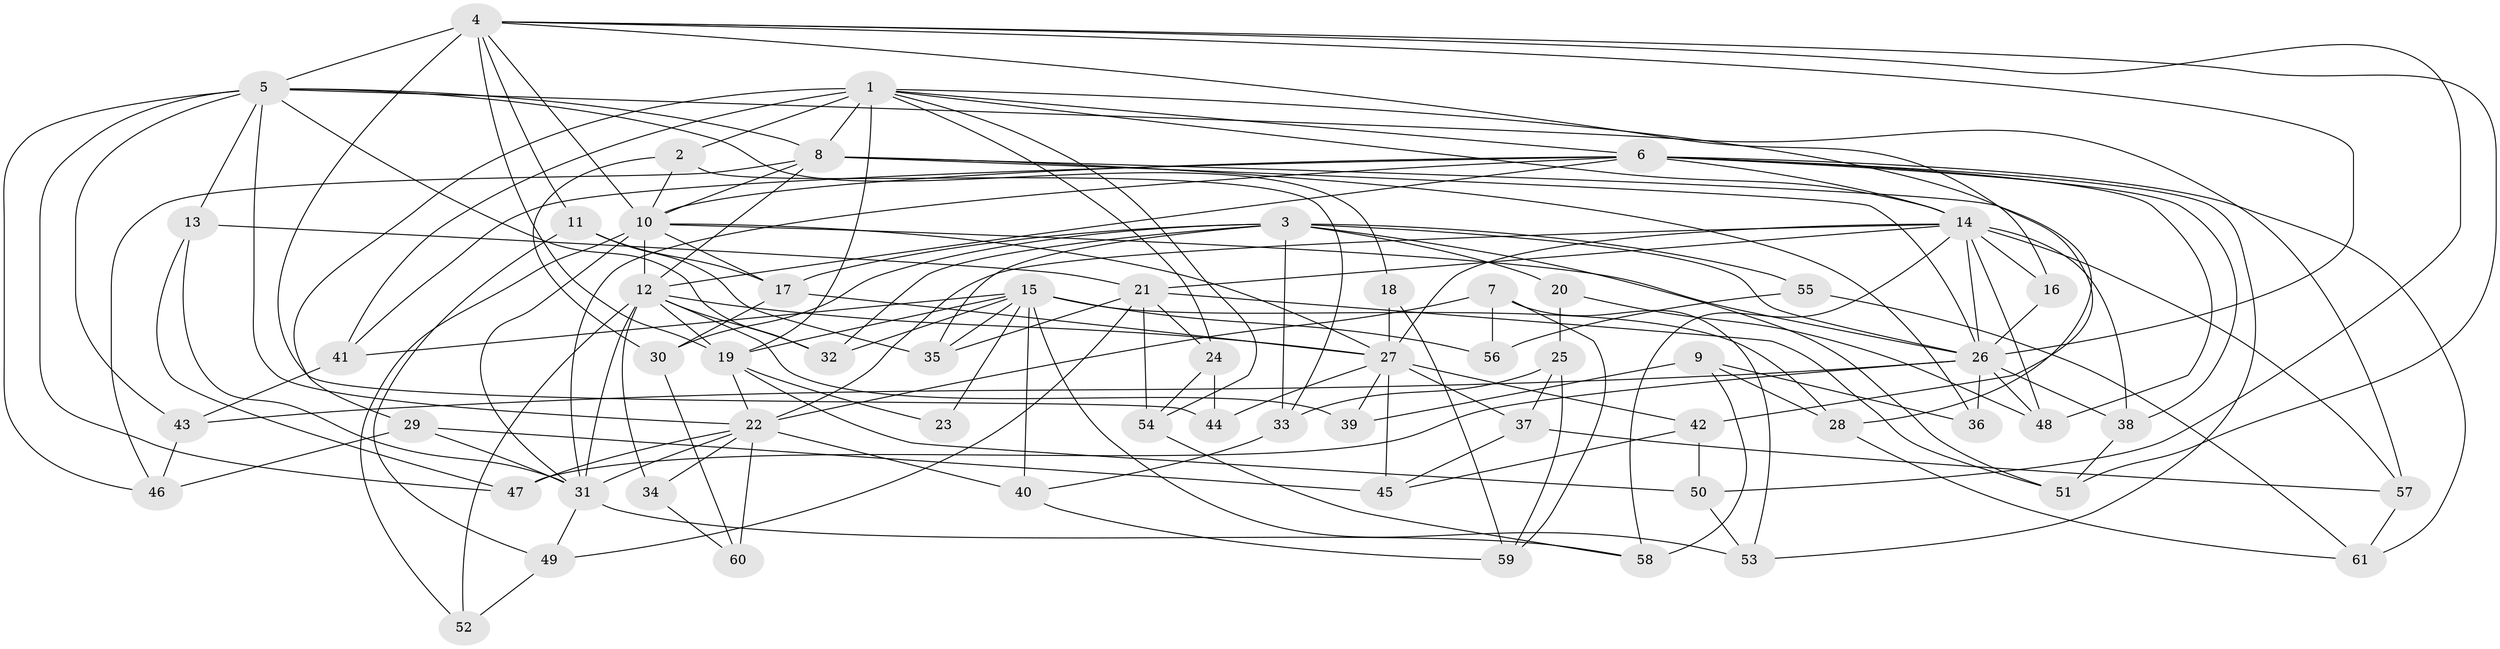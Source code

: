 // original degree distribution, {4: 1.0}
// Generated by graph-tools (version 1.1) at 2025/38/03/09/25 02:38:00]
// undirected, 61 vertices, 158 edges
graph export_dot {
graph [start="1"]
  node [color=gray90,style=filled];
  1;
  2;
  3;
  4;
  5;
  6;
  7;
  8;
  9;
  10;
  11;
  12;
  13;
  14;
  15;
  16;
  17;
  18;
  19;
  20;
  21;
  22;
  23;
  24;
  25;
  26;
  27;
  28;
  29;
  30;
  31;
  32;
  33;
  34;
  35;
  36;
  37;
  38;
  39;
  40;
  41;
  42;
  43;
  44;
  45;
  46;
  47;
  48;
  49;
  50;
  51;
  52;
  53;
  54;
  55;
  56;
  57;
  58;
  59;
  60;
  61;
  1 -- 2 [weight=1.0];
  1 -- 6 [weight=1.0];
  1 -- 8 [weight=2.0];
  1 -- 14 [weight=1.0];
  1 -- 19 [weight=2.0];
  1 -- 24 [weight=1.0];
  1 -- 29 [weight=1.0];
  1 -- 41 [weight=1.0];
  1 -- 42 [weight=1.0];
  1 -- 54 [weight=1.0];
  2 -- 10 [weight=1.0];
  2 -- 30 [weight=1.0];
  2 -- 33 [weight=1.0];
  3 -- 17 [weight=2.0];
  3 -- 20 [weight=2.0];
  3 -- 26 [weight=1.0];
  3 -- 30 [weight=1.0];
  3 -- 32 [weight=1.0];
  3 -- 33 [weight=1.0];
  3 -- 35 [weight=1.0];
  3 -- 51 [weight=1.0];
  3 -- 55 [weight=2.0];
  4 -- 5 [weight=1.0];
  4 -- 10 [weight=1.0];
  4 -- 11 [weight=1.0];
  4 -- 16 [weight=1.0];
  4 -- 19 [weight=1.0];
  4 -- 26 [weight=1.0];
  4 -- 44 [weight=2.0];
  4 -- 50 [weight=1.0];
  4 -- 51 [weight=1.0];
  5 -- 8 [weight=1.0];
  5 -- 13 [weight=1.0];
  5 -- 18 [weight=1.0];
  5 -- 22 [weight=1.0];
  5 -- 32 [weight=1.0];
  5 -- 43 [weight=1.0];
  5 -- 46 [weight=1.0];
  5 -- 47 [weight=1.0];
  5 -- 57 [weight=1.0];
  6 -- 10 [weight=1.0];
  6 -- 12 [weight=1.0];
  6 -- 14 [weight=1.0];
  6 -- 31 [weight=1.0];
  6 -- 38 [weight=1.0];
  6 -- 41 [weight=1.0];
  6 -- 48 [weight=1.0];
  6 -- 53 [weight=1.0];
  6 -- 61 [weight=1.0];
  7 -- 22 [weight=1.0];
  7 -- 53 [weight=1.0];
  7 -- 56 [weight=1.0];
  7 -- 59 [weight=1.0];
  8 -- 10 [weight=1.0];
  8 -- 12 [weight=1.0];
  8 -- 26 [weight=1.0];
  8 -- 28 [weight=1.0];
  8 -- 36 [weight=2.0];
  8 -- 46 [weight=1.0];
  9 -- 28 [weight=1.0];
  9 -- 36 [weight=1.0];
  9 -- 39 [weight=1.0];
  9 -- 58 [weight=1.0];
  10 -- 12 [weight=1.0];
  10 -- 17 [weight=1.0];
  10 -- 26 [weight=1.0];
  10 -- 27 [weight=1.0];
  10 -- 31 [weight=1.0];
  10 -- 52 [weight=1.0];
  11 -- 17 [weight=1.0];
  11 -- 35 [weight=1.0];
  11 -- 49 [weight=1.0];
  12 -- 19 [weight=1.0];
  12 -- 27 [weight=1.0];
  12 -- 31 [weight=2.0];
  12 -- 32 [weight=1.0];
  12 -- 34 [weight=1.0];
  12 -- 39 [weight=1.0];
  12 -- 52 [weight=2.0];
  13 -- 21 [weight=1.0];
  13 -- 31 [weight=1.0];
  13 -- 47 [weight=1.0];
  14 -- 16 [weight=1.0];
  14 -- 21 [weight=2.0];
  14 -- 22 [weight=1.0];
  14 -- 26 [weight=1.0];
  14 -- 27 [weight=1.0];
  14 -- 38 [weight=1.0];
  14 -- 48 [weight=1.0];
  14 -- 57 [weight=1.0];
  14 -- 58 [weight=1.0];
  15 -- 19 [weight=2.0];
  15 -- 23 [weight=2.0];
  15 -- 28 [weight=1.0];
  15 -- 32 [weight=1.0];
  15 -- 35 [weight=1.0];
  15 -- 40 [weight=1.0];
  15 -- 41 [weight=1.0];
  15 -- 53 [weight=1.0];
  15 -- 56 [weight=2.0];
  16 -- 26 [weight=2.0];
  17 -- 27 [weight=1.0];
  17 -- 30 [weight=1.0];
  18 -- 27 [weight=2.0];
  18 -- 59 [weight=1.0];
  19 -- 22 [weight=1.0];
  19 -- 23 [weight=2.0];
  19 -- 50 [weight=1.0];
  20 -- 25 [weight=1.0];
  20 -- 48 [weight=1.0];
  21 -- 24 [weight=1.0];
  21 -- 35 [weight=1.0];
  21 -- 49 [weight=1.0];
  21 -- 51 [weight=1.0];
  21 -- 54 [weight=1.0];
  22 -- 31 [weight=2.0];
  22 -- 34 [weight=2.0];
  22 -- 40 [weight=1.0];
  22 -- 47 [weight=1.0];
  22 -- 60 [weight=2.0];
  24 -- 44 [weight=1.0];
  24 -- 54 [weight=1.0];
  25 -- 33 [weight=1.0];
  25 -- 37 [weight=1.0];
  25 -- 59 [weight=1.0];
  26 -- 36 [weight=1.0];
  26 -- 38 [weight=1.0];
  26 -- 43 [weight=1.0];
  26 -- 47 [weight=1.0];
  26 -- 48 [weight=1.0];
  27 -- 37 [weight=1.0];
  27 -- 39 [weight=2.0];
  27 -- 42 [weight=1.0];
  27 -- 44 [weight=1.0];
  27 -- 45 [weight=1.0];
  28 -- 61 [weight=1.0];
  29 -- 31 [weight=1.0];
  29 -- 45 [weight=1.0];
  29 -- 46 [weight=1.0];
  30 -- 60 [weight=1.0];
  31 -- 49 [weight=1.0];
  31 -- 58 [weight=1.0];
  33 -- 40 [weight=1.0];
  34 -- 60 [weight=1.0];
  37 -- 45 [weight=1.0];
  37 -- 57 [weight=1.0];
  38 -- 51 [weight=1.0];
  40 -- 59 [weight=1.0];
  41 -- 43 [weight=1.0];
  42 -- 45 [weight=1.0];
  42 -- 50 [weight=1.0];
  43 -- 46 [weight=1.0];
  49 -- 52 [weight=1.0];
  50 -- 53 [weight=1.0];
  54 -- 58 [weight=1.0];
  55 -- 56 [weight=1.0];
  55 -- 61 [weight=1.0];
  57 -- 61 [weight=1.0];
}
